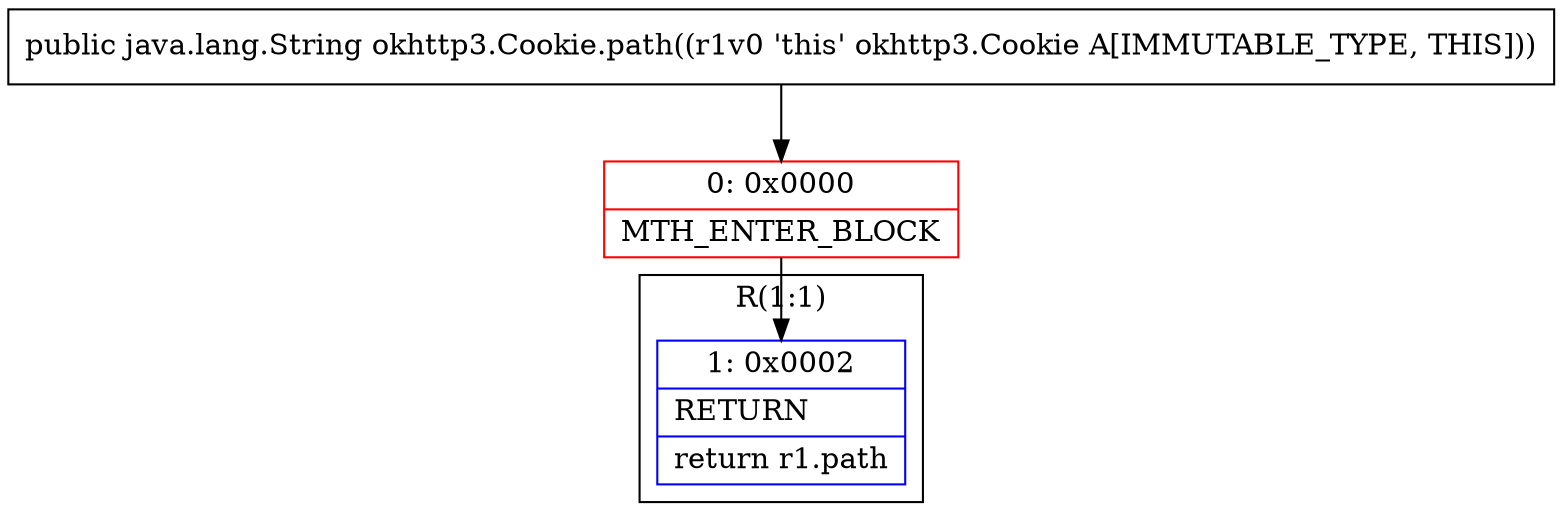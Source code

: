 digraph "CFG forokhttp3.Cookie.path()Ljava\/lang\/String;" {
subgraph cluster_Region_1791083037 {
label = "R(1:1)";
node [shape=record,color=blue];
Node_1 [shape=record,label="{1\:\ 0x0002|RETURN\l|return r1.path\l}"];
}
Node_0 [shape=record,color=red,label="{0\:\ 0x0000|MTH_ENTER_BLOCK\l}"];
MethodNode[shape=record,label="{public java.lang.String okhttp3.Cookie.path((r1v0 'this' okhttp3.Cookie A[IMMUTABLE_TYPE, THIS])) }"];
MethodNode -> Node_0;
Node_0 -> Node_1;
}

